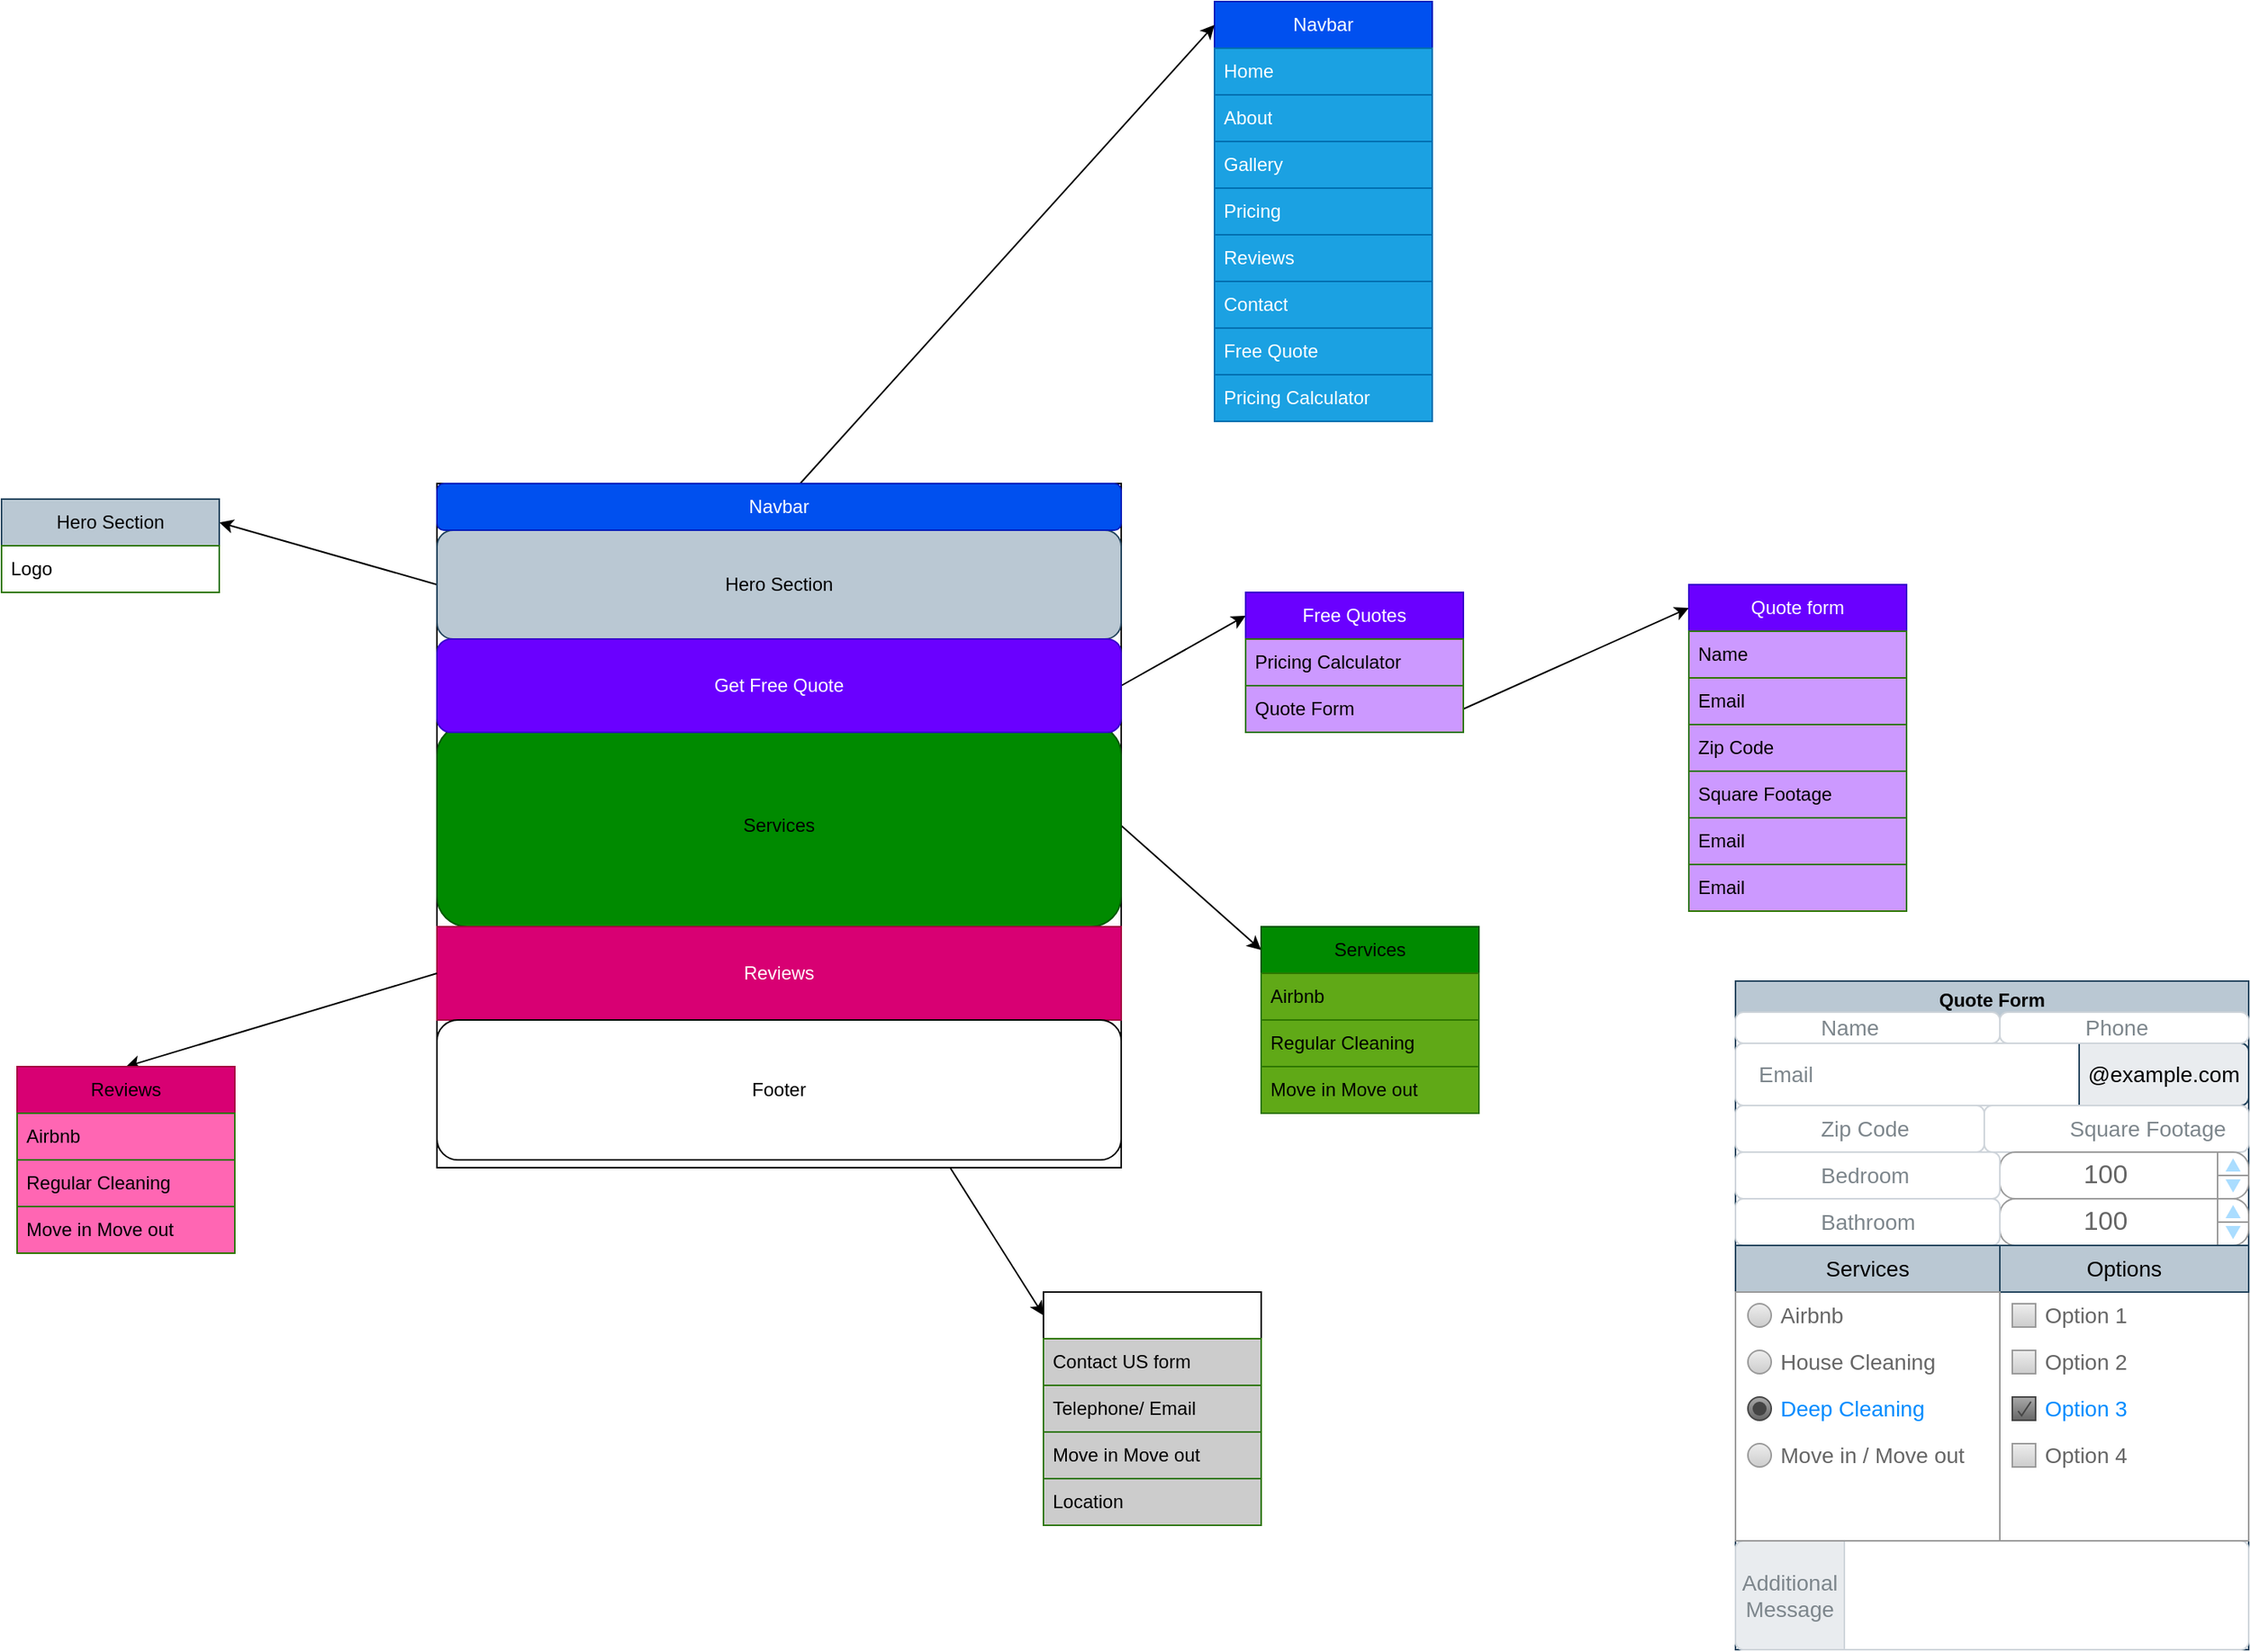 <mxfile>
    <diagram id="WHx28abhE0VBQKvrniMq" name="Main-frame">
        <mxGraphModel dx="632" dy="423" grid="1" gridSize="10" guides="1" tooltips="1" connect="1" arrows="1" fold="1" page="1" pageScale="1" pageWidth="2339" pageHeight="3300" math="0" shadow="0">
            <root>
                <mxCell id="0"/>
                <mxCell id="1" parent="0"/>
                <mxCell id="44" style="edgeStyle=none;html=1;exitX=0.75;exitY=1;exitDx=0;exitDy=0;entryX=0;entryY=0.25;entryDx=0;entryDy=0;fontColor=#FFFFFF;" edge="1" parent="1" source="2" target="39">
                    <mxGeometry relative="1" as="geometry"/>
                </mxCell>
                <mxCell id="2" value="" style="whiteSpace=wrap;html=1;aspect=fixed;" vertex="1" parent="1">
                    <mxGeometry x="975" y="890" width="440" height="440" as="geometry"/>
                </mxCell>
                <mxCell id="54" style="edgeStyle=none;html=1;exitX=0;exitY=0.5;exitDx=0;exitDy=0;entryX=1;entryY=0.25;entryDx=0;entryDy=0;fontColor=#FFFFFF;" edge="1" parent="1" source="5" target="50">
                    <mxGeometry relative="1" as="geometry"/>
                </mxCell>
                <mxCell id="5" value="&lt;font color=&quot;#000000&quot;&gt;Hero Section&lt;/font&gt;" style="rounded=1;whiteSpace=wrap;html=1;fillColor=#bac8d3;strokeColor=#23445d;" vertex="1" parent="1">
                    <mxGeometry x="975" y="920" width="440" height="70" as="geometry"/>
                </mxCell>
                <mxCell id="37" value="" style="edgeStyle=none;html=1;fontColor=#000000;entryX=0;entryY=0.25;entryDx=0;entryDy=0;exitX=1;exitY=0.5;exitDx=0;exitDy=0;" edge="1" parent="1" source="6" target="22">
                    <mxGeometry relative="1" as="geometry"/>
                </mxCell>
                <mxCell id="6" value="&lt;font color=&quot;#000000&quot;&gt;Services&lt;/font&gt;" style="rounded=1;whiteSpace=wrap;html=1;fillColor=#008a00;strokeColor=#005700;fontColor=#ffffff;" vertex="1" parent="1">
                    <mxGeometry x="975" y="1045" width="440" height="130" as="geometry"/>
                </mxCell>
                <mxCell id="7" value="Reviews" style="rounded=0;whiteSpace=wrap;html=1;fontColor=#ffffff;fillColor=#d80073;strokeColor=#A50040;" vertex="1" parent="1">
                    <mxGeometry x="975" y="1175" width="440" height="60" as="geometry"/>
                </mxCell>
                <mxCell id="49" style="edgeStyle=none;html=1;exitX=1;exitY=0.5;exitDx=0;exitDy=0;entryX=0;entryY=0.25;entryDx=0;entryDy=0;fontColor=#FFFFFF;" edge="1" parent="1" source="9" target="45">
                    <mxGeometry relative="1" as="geometry"/>
                </mxCell>
                <mxCell id="9" value="Get Free Quote" style="rounded=1;whiteSpace=wrap;html=1;fontColor=#ffffff;fillColor=#6a00ff;strokeColor=#3700CC;" vertex="1" parent="1">
                    <mxGeometry x="975" y="990" width="440" height="60" as="geometry"/>
                </mxCell>
                <mxCell id="10" value="Footer" style="rounded=1;whiteSpace=wrap;html=1;" vertex="1" parent="1">
                    <mxGeometry x="975" y="1235" width="440" height="90" as="geometry"/>
                </mxCell>
                <mxCell id="12" value="Navbar" style="swimlane;fontStyle=0;childLayout=stackLayout;horizontal=1;startSize=30;horizontalStack=0;resizeParent=1;resizeParentMax=0;resizeLast=0;collapsible=1;marginBottom=0;whiteSpace=wrap;html=1;fontColor=#ffffff;fillColor=#0050ef;strokeColor=#001DBC;" vertex="1" parent="1">
                    <mxGeometry x="1475" y="580" width="140" height="60" as="geometry"/>
                </mxCell>
                <mxCell id="13" value="Home" style="text;strokeColor=#006EAF;fillColor=#1ba1e2;align=left;verticalAlign=middle;spacingLeft=4;spacingRight=4;overflow=hidden;points=[[0,0.5],[1,0.5]];portConstraint=eastwest;rotatable=0;whiteSpace=wrap;html=1;fontColor=#ffffff;" vertex="1" parent="12">
                    <mxGeometry y="30" width="140" height="30" as="geometry"/>
                </mxCell>
                <mxCell id="15" value="Gallery" style="text;strokeColor=#006EAF;fillColor=#1ba1e2;align=left;verticalAlign=middle;spacingLeft=4;spacingRight=4;overflow=hidden;points=[[0,0.5],[1,0.5]];portConstraint=eastwest;rotatable=0;whiteSpace=wrap;html=1;fontColor=#ffffff;" vertex="1" parent="1">
                    <mxGeometry x="1475" y="670" width="140" height="30" as="geometry"/>
                </mxCell>
                <mxCell id="16" value="Pricing" style="text;strokeColor=#006EAF;fillColor=#1ba1e2;align=left;verticalAlign=middle;spacingLeft=4;spacingRight=4;overflow=hidden;points=[[0,0.5],[1,0.5]];portConstraint=eastwest;rotatable=0;whiteSpace=wrap;html=1;fontColor=#ffffff;" vertex="1" parent="1">
                    <mxGeometry x="1475" y="700" width="140" height="30" as="geometry"/>
                </mxCell>
                <mxCell id="17" value="Reviews" style="text;strokeColor=#006EAF;fillColor=#1ba1e2;align=left;verticalAlign=middle;spacingLeft=4;spacingRight=4;overflow=hidden;points=[[0,0.5],[1,0.5]];portConstraint=eastwest;rotatable=0;whiteSpace=wrap;html=1;fontColor=#ffffff;" vertex="1" parent="1">
                    <mxGeometry x="1475" y="730" width="140" height="30" as="geometry"/>
                </mxCell>
                <mxCell id="18" value="Contact" style="text;strokeColor=#006EAF;fillColor=#1ba1e2;align=left;verticalAlign=middle;spacingLeft=4;spacingRight=4;overflow=hidden;points=[[0,0.5],[1,0.5]];portConstraint=eastwest;rotatable=0;whiteSpace=wrap;html=1;fontColor=#ffffff;" vertex="1" parent="1">
                    <mxGeometry x="1475" y="760" width="140" height="30" as="geometry"/>
                </mxCell>
                <mxCell id="19" value="Free Quote" style="text;strokeColor=#006EAF;fillColor=#1ba1e2;align=left;verticalAlign=middle;spacingLeft=4;spacingRight=4;overflow=hidden;points=[[0,0.5],[1,0.5]];portConstraint=eastwest;rotatable=0;whiteSpace=wrap;html=1;fontColor=#ffffff;" vertex="1" parent="1">
                    <mxGeometry x="1475" y="790" width="140" height="30" as="geometry"/>
                </mxCell>
                <mxCell id="14" value="About" style="text;strokeColor=#006EAF;fillColor=#1ba1e2;align=left;verticalAlign=middle;spacingLeft=4;spacingRight=4;overflow=hidden;points=[[0,0.5],[1,0.5]];portConstraint=eastwest;rotatable=0;whiteSpace=wrap;html=1;fontColor=#ffffff;" vertex="1" parent="1">
                    <mxGeometry x="1475" y="640" width="140" height="30" as="geometry"/>
                </mxCell>
                <mxCell id="20" value="Pricing Calculator" style="text;strokeColor=#006EAF;fillColor=#1ba1e2;align=left;verticalAlign=middle;spacingLeft=4;spacingRight=4;overflow=hidden;points=[[0,0.5],[1,0.5]];portConstraint=eastwest;rotatable=0;whiteSpace=wrap;html=1;fontColor=#ffffff;" vertex="1" parent="1">
                    <mxGeometry x="1475" y="820" width="140" height="30" as="geometry"/>
                </mxCell>
                <mxCell id="22" value="&lt;font color=&quot;#000000&quot;&gt;Services&lt;/font&gt;" style="swimlane;fontStyle=0;childLayout=stackLayout;horizontal=1;startSize=30;horizontalStack=0;resizeParent=1;resizeParentMax=0;resizeLast=0;collapsible=1;marginBottom=0;whiteSpace=wrap;html=1;fontColor=#ffffff;fillColor=#008a00;strokeColor=#005700;" vertex="1" parent="1">
                    <mxGeometry x="1505" y="1175" width="140" height="60" as="geometry"/>
                </mxCell>
                <mxCell id="23" value="&lt;font color=&quot;#000000&quot;&gt;Airbnb&lt;/font&gt;" style="text;strokeColor=#2D7600;fillColor=#60a917;align=left;verticalAlign=middle;spacingLeft=4;spacingRight=4;overflow=hidden;points=[[0,0.5],[1,0.5]];portConstraint=eastwest;rotatable=0;whiteSpace=wrap;html=1;fontColor=#ffffff;" vertex="1" parent="22">
                    <mxGeometry y="30" width="140" height="30" as="geometry"/>
                </mxCell>
                <mxCell id="24" value="&lt;font color=&quot;#000000&quot;&gt;Move in Move out&lt;/font&gt;" style="text;strokeColor=#2D7600;fillColor=#60a917;align=left;verticalAlign=middle;spacingLeft=4;spacingRight=4;overflow=hidden;points=[[0,0.5],[1,0.5]];portConstraint=eastwest;rotatable=0;whiteSpace=wrap;html=1;fontColor=#ffffff;" vertex="1" parent="1">
                    <mxGeometry x="1505" y="1265" width="140" height="30" as="geometry"/>
                </mxCell>
                <mxCell id="29" value="&lt;font color=&quot;#000000&quot;&gt;Regular Cleaning&lt;/font&gt;" style="text;strokeColor=#2D7600;fillColor=#60a917;align=left;verticalAlign=middle;spacingLeft=4;spacingRight=4;overflow=hidden;points=[[0,0.5],[1,0.5]];portConstraint=eastwest;rotatable=0;whiteSpace=wrap;html=1;fontColor=#ffffff;" vertex="1" parent="1">
                    <mxGeometry x="1505" y="1235" width="140" height="30" as="geometry"/>
                </mxCell>
                <mxCell id="38" style="edgeStyle=none;html=1;entryX=0.5;entryY=0;entryDx=0;entryDy=0;fontColor=#000000;exitX=0;exitY=0.5;exitDx=0;exitDy=0;" edge="1" parent="1" source="7" target="31">
                    <mxGeometry relative="1" as="geometry">
                        <mxPoint x="875" y="1200" as="sourcePoint"/>
                    </mxGeometry>
                </mxCell>
                <mxCell id="31" value="&lt;font color=&quot;#000000&quot;&gt;Reviews&lt;/font&gt;" style="swimlane;fontStyle=0;childLayout=stackLayout;horizontal=1;startSize=30;horizontalStack=0;resizeParent=1;resizeParentMax=0;resizeLast=0;collapsible=1;marginBottom=0;whiteSpace=wrap;html=1;fontColor=#ffffff;fillColor=#d80073;strokeColor=#A50040;" vertex="1" parent="1">
                    <mxGeometry x="705" y="1265" width="140" height="60" as="geometry"/>
                </mxCell>
                <mxCell id="32" value="&lt;font color=&quot;#000000&quot;&gt;Airbnb&lt;/font&gt;" style="text;strokeColor=#2D7600;fillColor=#FF66B3;align=left;verticalAlign=middle;spacingLeft=4;spacingRight=4;overflow=hidden;points=[[0,0.5],[1,0.5]];portConstraint=eastwest;rotatable=0;whiteSpace=wrap;html=1;fontColor=#ffffff;" vertex="1" parent="31">
                    <mxGeometry y="30" width="140" height="30" as="geometry"/>
                </mxCell>
                <mxCell id="33" value="&lt;font color=&quot;#000000&quot;&gt;Move in Move out&lt;/font&gt;" style="text;strokeColor=#2D7600;fillColor=#FF66B3;align=left;verticalAlign=middle;spacingLeft=4;spacingRight=4;overflow=hidden;points=[[0,0.5],[1,0.5]];portConstraint=eastwest;rotatable=0;whiteSpace=wrap;html=1;fontColor=#ffffff;" vertex="1" parent="1">
                    <mxGeometry x="705" y="1355" width="140" height="30" as="geometry"/>
                </mxCell>
                <mxCell id="34" value="&lt;font color=&quot;#000000&quot;&gt;Regular Cleaning&lt;/font&gt;" style="text;strokeColor=#2D7600;fillColor=#FF66B3;align=left;verticalAlign=middle;spacingLeft=4;spacingRight=4;overflow=hidden;points=[[0,0.5],[1,0.5]];portConstraint=eastwest;rotatable=0;whiteSpace=wrap;html=1;fontColor=#ffffff;" vertex="1" parent="1">
                    <mxGeometry x="705" y="1325" width="140" height="30" as="geometry"/>
                </mxCell>
                <mxCell id="36" value="" style="edgeStyle=none;html=1;fontColor=#000000;entryX=0;entryY=0.25;entryDx=0;entryDy=0;" edge="1" parent="1" source="35" target="12">
                    <mxGeometry relative="1" as="geometry"/>
                </mxCell>
                <mxCell id="35" value="Navbar" style="rounded=1;whiteSpace=wrap;html=1;fontColor=#ffffff;fillColor=#0050ef;strokeColor=#001DBC;" vertex="1" parent="1">
                    <mxGeometry x="975" y="890" width="440" height="30" as="geometry"/>
                </mxCell>
                <mxCell id="39" value="&lt;font color=&quot;#ffffff&quot;&gt;Footer&lt;/font&gt;" style="swimlane;fontStyle=0;childLayout=stackLayout;horizontal=1;startSize=30;horizontalStack=0;resizeParent=1;resizeParentMax=0;resizeLast=0;collapsible=1;marginBottom=0;whiteSpace=wrap;html=1;" vertex="1" parent="1">
                    <mxGeometry x="1365" y="1410" width="140" height="60" as="geometry"/>
                </mxCell>
                <mxCell id="40" value="&lt;font color=&quot;#000000&quot;&gt;Contact US form&lt;/font&gt;" style="text;strokeColor=#2D7600;fillColor=#CCCCCC;align=left;verticalAlign=middle;spacingLeft=4;spacingRight=4;overflow=hidden;points=[[0,0.5],[1,0.5]];portConstraint=eastwest;rotatable=0;whiteSpace=wrap;html=1;fontColor=#ffffff;" vertex="1" parent="39">
                    <mxGeometry y="30" width="140" height="30" as="geometry"/>
                </mxCell>
                <mxCell id="41" value="&lt;font color=&quot;#000000&quot;&gt;Move in Move out&lt;/font&gt;" style="text;strokeColor=#2D7600;fillColor=#CCCCCC;align=left;verticalAlign=middle;spacingLeft=4;spacingRight=4;overflow=hidden;points=[[0,0.5],[1,0.5]];portConstraint=eastwest;rotatable=0;whiteSpace=wrap;html=1;fontColor=#ffffff;" vertex="1" parent="1">
                    <mxGeometry x="1365" y="1500" width="140" height="30" as="geometry"/>
                </mxCell>
                <mxCell id="42" value="&lt;font color=&quot;#000000&quot;&gt;Telephone/ Email&lt;/font&gt;" style="text;strokeColor=#2D7600;fillColor=#CCCCCC;align=left;verticalAlign=middle;spacingLeft=4;spacingRight=4;overflow=hidden;points=[[0,0.5],[1,0.5]];portConstraint=eastwest;rotatable=0;whiteSpace=wrap;html=1;fontColor=#ffffff;" vertex="1" parent="1">
                    <mxGeometry x="1365" y="1470" width="140" height="30" as="geometry"/>
                </mxCell>
                <mxCell id="43" value="&lt;font color=&quot;#000000&quot;&gt;Location&lt;/font&gt;" style="text;strokeColor=#2D7600;fillColor=#CCCCCC;align=left;verticalAlign=middle;spacingLeft=4;spacingRight=4;overflow=hidden;points=[[0,0.5],[1,0.5]];portConstraint=eastwest;rotatable=0;whiteSpace=wrap;html=1;fontColor=#ffffff;" vertex="1" parent="1">
                    <mxGeometry x="1365" y="1530" width="140" height="30" as="geometry"/>
                </mxCell>
                <mxCell id="45" value="Free Quotes" style="swimlane;fontStyle=0;childLayout=stackLayout;horizontal=1;startSize=30;horizontalStack=0;resizeParent=1;resizeParentMax=0;resizeLast=0;collapsible=1;marginBottom=0;whiteSpace=wrap;html=1;fontColor=#ffffff;fillColor=#6a00ff;strokeColor=#3700CC;" vertex="1" parent="1">
                    <mxGeometry x="1495" y="960" width="140" height="60" as="geometry"/>
                </mxCell>
                <mxCell id="46" value="&lt;font color=&quot;#000000&quot;&gt;Pricing Calculator&lt;/font&gt;" style="text;strokeColor=#2D7600;fillColor=#CC99FF;align=left;verticalAlign=middle;spacingLeft=4;spacingRight=4;overflow=hidden;points=[[0,0.5],[1,0.5]];portConstraint=eastwest;rotatable=0;whiteSpace=wrap;html=1;fontColor=#ffffff;" vertex="1" parent="45">
                    <mxGeometry y="30" width="140" height="30" as="geometry"/>
                </mxCell>
                <mxCell id="62" style="edgeStyle=none;html=1;exitX=1;exitY=0.5;exitDx=0;exitDy=0;entryX=0;entryY=0.25;entryDx=0;entryDy=0;fontColor=#FFFFFF;" edge="1" parent="1" source="48" target="59">
                    <mxGeometry relative="1" as="geometry"/>
                </mxCell>
                <mxCell id="48" value="&lt;font color=&quot;#000000&quot;&gt;Quote Form&lt;/font&gt;" style="text;strokeColor=#2D7600;fillColor=#CC99FF;align=left;verticalAlign=middle;spacingLeft=4;spacingRight=4;overflow=hidden;points=[[0,0.5],[1,0.5]];portConstraint=eastwest;rotatable=0;whiteSpace=wrap;html=1;fontColor=#ffffff;" vertex="1" parent="1">
                    <mxGeometry x="1495" y="1020" width="140" height="30" as="geometry"/>
                </mxCell>
                <mxCell id="50" value="&lt;font color=&quot;#000000&quot;&gt;Hero Section&lt;/font&gt;" style="swimlane;fontStyle=0;childLayout=stackLayout;horizontal=1;startSize=30;horizontalStack=0;resizeParent=1;resizeParentMax=0;resizeLast=0;collapsible=1;marginBottom=0;whiteSpace=wrap;html=1;fillColor=#bac8d3;strokeColor=#23445d;" vertex="1" parent="1">
                    <mxGeometry x="695" y="900" width="140" height="60" as="geometry"/>
                </mxCell>
                <mxCell id="51" value="&lt;font color=&quot;#000000&quot;&gt;Logo&lt;/font&gt;" style="text;strokeColor=#2D7600;fillColor=#FFFFFF;align=left;verticalAlign=middle;spacingLeft=4;spacingRight=4;overflow=hidden;points=[[0,0.5],[1,0.5]];portConstraint=eastwest;rotatable=0;whiteSpace=wrap;html=1;fontColor=#ffffff;" vertex="1" parent="50">
                    <mxGeometry y="30" width="140" height="30" as="geometry"/>
                </mxCell>
                <mxCell id="59" value="Quote form" style="swimlane;fontStyle=0;childLayout=stackLayout;horizontal=1;startSize=30;horizontalStack=0;resizeParent=1;resizeParentMax=0;resizeLast=0;collapsible=1;marginBottom=0;whiteSpace=wrap;html=1;fontColor=#ffffff;fillColor=#6a00ff;strokeColor=#3700CC;" vertex="1" parent="1">
                    <mxGeometry x="1780" y="955" width="140" height="60" as="geometry"/>
                </mxCell>
                <mxCell id="60" value="&lt;font color=&quot;#000000&quot;&gt;Name&lt;/font&gt;" style="text;strokeColor=#2D7600;fillColor=#CC99FF;align=left;verticalAlign=middle;spacingLeft=4;spacingRight=4;overflow=hidden;points=[[0,0.5],[1,0.5]];portConstraint=eastwest;rotatable=0;whiteSpace=wrap;html=1;fontColor=#ffffff;" vertex="1" parent="59">
                    <mxGeometry y="30" width="140" height="30" as="geometry"/>
                </mxCell>
                <mxCell id="61" value="&lt;font color=&quot;#000000&quot;&gt;Email&lt;/font&gt;" style="text;strokeColor=#2D7600;fillColor=#CC99FF;align=left;verticalAlign=middle;spacingLeft=4;spacingRight=4;overflow=hidden;points=[[0,0.5],[1,0.5]];portConstraint=eastwest;rotatable=0;whiteSpace=wrap;html=1;fontColor=#ffffff;" vertex="1" parent="1">
                    <mxGeometry x="1780" y="1015" width="140" height="30" as="geometry"/>
                </mxCell>
                <mxCell id="63" value="&lt;font color=&quot;#000000&quot;&gt;Zip Code&lt;/font&gt;" style="text;strokeColor=#2D7600;fillColor=#CC99FF;align=left;verticalAlign=middle;spacingLeft=4;spacingRight=4;overflow=hidden;points=[[0,0.5],[1,0.5]];portConstraint=eastwest;rotatable=0;whiteSpace=wrap;html=1;fontColor=#ffffff;" vertex="1" parent="1">
                    <mxGeometry x="1780" y="1045" width="140" height="30" as="geometry"/>
                </mxCell>
                <mxCell id="64" value="&lt;font color=&quot;#000000&quot;&gt;Square Footage&lt;/font&gt;" style="text;strokeColor=#2D7600;fillColor=#CC99FF;align=left;verticalAlign=middle;spacingLeft=4;spacingRight=4;overflow=hidden;points=[[0,0.5],[1,0.5]];portConstraint=eastwest;rotatable=0;whiteSpace=wrap;html=1;fontColor=#ffffff;" vertex="1" parent="1">
                    <mxGeometry x="1780" y="1075" width="140" height="30" as="geometry"/>
                </mxCell>
                <mxCell id="65" value="&lt;font color=&quot;#000000&quot;&gt;Email&lt;/font&gt;" style="text;strokeColor=#2D7600;fillColor=#CC99FF;align=left;verticalAlign=middle;spacingLeft=4;spacingRight=4;overflow=hidden;points=[[0,0.5],[1,0.5]];portConstraint=eastwest;rotatable=0;whiteSpace=wrap;html=1;fontColor=#ffffff;" vertex="1" parent="1">
                    <mxGeometry x="1780" y="1105" width="140" height="30" as="geometry"/>
                </mxCell>
                <mxCell id="66" value="&lt;font color=&quot;#000000&quot;&gt;Email&lt;/font&gt;" style="text;strokeColor=#2D7600;fillColor=#CC99FF;align=left;verticalAlign=middle;spacingLeft=4;spacingRight=4;overflow=hidden;points=[[0,0.5],[1,0.5]];portConstraint=eastwest;rotatable=0;whiteSpace=wrap;html=1;fontColor=#ffffff;" vertex="1" parent="1">
                    <mxGeometry x="1780" y="1135" width="140" height="30" as="geometry"/>
                </mxCell>
                <mxCell id="67" value="Quote Form" style="swimlane;fillColor=#bac8d3;strokeColor=#23445d;glass=0;shadow=0;fillStyle=auto;fontColor=#000000;" vertex="1" parent="1">
                    <mxGeometry x="1810" y="1210" width="330" height="430" as="geometry"/>
                </mxCell>
                <mxCell id="69" value="Name" style="html=1;shadow=0;dashed=0;shape=mxgraph.bootstrap.rrect;rSize=5;strokeColor=#CED4DA;html=1;whiteSpace=wrap;fillColor=#FFFFFF;fontColor=#7D868C;align=left;spacing=15;spacingLeft=40;fontSize=14;" vertex="1" parent="67">
                    <mxGeometry y="20" width="170" height="20" as="geometry"/>
                </mxCell>
                <mxCell id="71" value="Email" style="html=1;shadow=0;dashed=0;shape=mxgraph.bootstrap.rrect;rSize=5;strokeColor=#CED4DA;html=1;whiteSpace=wrap;fillColor=#FFFFFF;fontColor=#7D868C;align=left;spacingLeft=0;spacing=15;fontSize=14;" vertex="1" parent="67">
                    <mxGeometry y="40" width="280" height="40" as="geometry"/>
                </mxCell>
                <mxCell id="72" value="@example.com" style="html=1;shadow=0;dashed=0;shape=mxgraph.bootstrap.rightButton;strokeColor=inherit;gradientColor=inherit;fontColor=inherit;fillColor=#E9ECEF;rSize=5;perimeter=none;whiteSpace=wrap;resizeHeight=1;fontSize=14;" vertex="1" parent="67">
                    <mxGeometry x="1" width="109" height="40" relative="1" as="geometry">
                        <mxPoint x="-109" y="40" as="offset"/>
                    </mxGeometry>
                </mxCell>
                <mxCell id="81" value="Zip Code" style="html=1;shadow=0;dashed=0;shape=mxgraph.bootstrap.rrect;rSize=5;strokeColor=#CED4DA;html=1;whiteSpace=wrap;fillColor=#FFFFFF;fontColor=#7D868C;align=left;spacing=15;spacingLeft=40;fontSize=14;" vertex="1" parent="67">
                    <mxGeometry y="80" width="160" height="30" as="geometry"/>
                </mxCell>
                <mxCell id="87" value="Square Footage" style="html=1;shadow=0;dashed=0;shape=mxgraph.bootstrap.rrect;rSize=5;strokeColor=#CED4DA;html=1;whiteSpace=wrap;fillColor=#FFFFFF;fontColor=#7D868C;align=left;spacing=15;spacingLeft=40;fontSize=14;" vertex="1" parent="67">
                    <mxGeometry x="160" y="80" width="170" height="30" as="geometry"/>
                </mxCell>
                <mxCell id="88" value="Phone" style="html=1;shadow=0;dashed=0;shape=mxgraph.bootstrap.rrect;rSize=5;strokeColor=#CED4DA;html=1;whiteSpace=wrap;fillColor=#FFFFFF;fontColor=#7D868C;align=left;spacing=15;spacingLeft=40;fontSize=14;" vertex="1" parent="67">
                    <mxGeometry x="170" y="20" width="160" height="20" as="geometry"/>
                </mxCell>
                <mxCell id="79" value="" style="html=1;shadow=0;dashed=0;shape=mxgraph.bootstrap.rrect;rSize=5;strokeColor=#CED4DA;html=1;whiteSpace=wrap;fillColor=#FFFFFF;fontColor=#7D868C;align=left;spacing=15;spacingLeft=40;fontSize=14;" vertex="1" parent="67">
                    <mxGeometry y="360" width="330" height="70" as="geometry"/>
                </mxCell>
                <mxCell id="80" value="Additional Message" style="html=1;shadow=0;dashed=0;shape=mxgraph.bootstrap.leftButton;strokeColor=inherit;gradientColor=inherit;fontColor=inherit;fillColor=#E9ECEF;rSize=5;perimeter=none;whiteSpace=wrap;resizeHeight=1;fontSize=14;" vertex="1" parent="79">
                    <mxGeometry width="70" height="70" as="geometry"/>
                </mxCell>
                <mxCell id="89" value="" style="strokeWidth=1;shadow=0;dashed=0;align=center;html=1;shape=mxgraph.mockup.forms.rrect;rSize=0;strokeColor=#999999;fillColor=#ffffff;recursiveResize=0;fontColor=#000000;" vertex="1" parent="67">
                    <mxGeometry x="170" y="200" width="160" height="160" as="geometry"/>
                </mxCell>
                <mxCell id="90" value="&lt;font style=&quot;font-size: 14px;&quot;&gt;Option 1&lt;/font&gt;" style="strokeWidth=1;shadow=0;dashed=0;align=center;html=1;shape=mxgraph.mockup.forms.rrect;rSize=0;fillColor=#eeeeee;strokeColor=#999999;gradientColor=#cccccc;align=left;spacingLeft=4;fontSize=17;fontColor=#666666;labelPosition=right;" vertex="1" parent="89">
                    <mxGeometry x="8" y="7.5" width="15" height="15" as="geometry"/>
                </mxCell>
                <mxCell id="91" value="&lt;font style=&quot;font-size: 14px;&quot;&gt;Option 2&lt;/font&gt;" style="strokeWidth=1;shadow=0;dashed=0;align=center;html=1;shape=mxgraph.mockup.forms.rrect;rSize=0;fillColor=#eeeeee;strokeColor=#999999;gradientColor=#cccccc;align=left;spacingLeft=4;fontSize=17;fontColor=#666666;labelPosition=right;" vertex="1" parent="89">
                    <mxGeometry x="8" y="37.5" width="15" height="15" as="geometry"/>
                </mxCell>
                <mxCell id="92" value="&lt;font style=&quot;font-size: 14px;&quot;&gt;Option 3&lt;/font&gt;" style="strokeWidth=1;shadow=0;dashed=0;align=center;html=1;shape=mxgraph.mockup.forms.checkbox;rSize=0;resizable=0;fillColor=#aaaaaa;strokeColor=#444444;gradientColor=#666666;align=left;spacingLeft=4;fontSize=17;fontColor=#008cff;labelPosition=right;" vertex="1" parent="89">
                    <mxGeometry x="8" y="67.5" width="15" height="15" as="geometry"/>
                </mxCell>
                <mxCell id="93" value="&lt;font style=&quot;font-size: 14px;&quot;&gt;Option 4&lt;/font&gt;" style="strokeWidth=1;shadow=0;dashed=0;align=center;html=1;shape=mxgraph.mockup.forms.rrect;rSize=0;fillColor=#eeeeee;strokeColor=#999999;gradientColor=#cccccc;align=left;spacingLeft=4;fontSize=17;fontColor=#666666;labelPosition=right;" vertex="1" parent="89">
                    <mxGeometry x="8" y="97.5" width="15" height="15" as="geometry"/>
                </mxCell>
                <mxCell id="98" value="&lt;table cellpadding=&quot;0&quot; cellspacing=&quot;0&quot; style=&quot;width:100%;height:100%;&quot;&gt;&lt;tr&gt;&lt;td style=&quot;width:85%&quot;&gt;100&lt;/td&gt;&lt;td style=&quot;width:15%&quot;&gt;&lt;/td&gt;&lt;/tr&gt;&lt;/table&gt;" style="strokeWidth=1;shadow=0;dashed=0;align=center;html=1;shape=mxgraph.mockup.forms.spinner;strokeColor=#999999;spinLayout=right;spinStyle=normal;adjStyle=triangle;fillColor=#aaddff;fontSize=17;fontColor=#666666;mainText=;html=1;overflow=fill;" vertex="1" parent="67">
                    <mxGeometry x="170" y="110" width="160" height="30" as="geometry"/>
                </mxCell>
                <mxCell id="99" value="&lt;table cellpadding=&quot;0&quot; cellspacing=&quot;0&quot; style=&quot;width:100%;height:100%;&quot;&gt;&lt;tr&gt;&lt;td style=&quot;width:85%&quot;&gt;100&lt;/td&gt;&lt;td style=&quot;width:15%&quot;&gt;&lt;/td&gt;&lt;/tr&gt;&lt;/table&gt;" style="strokeWidth=1;shadow=0;dashed=0;align=center;html=1;shape=mxgraph.mockup.forms.spinner;strokeColor=#999999;spinLayout=right;spinStyle=normal;adjStyle=triangle;fillColor=#aaddff;fontSize=17;fontColor=#666666;mainText=;html=1;overflow=fill;" vertex="1" parent="67">
                    <mxGeometry x="170" y="140" width="160" height="30" as="geometry"/>
                </mxCell>
                <mxCell id="100" value="Bedroom" style="html=1;shadow=0;dashed=0;shape=mxgraph.bootstrap.rrect;rSize=5;strokeColor=#CED4DA;html=1;whiteSpace=wrap;fillColor=#FFFFFF;fontColor=#7D868C;align=left;spacing=15;spacingLeft=40;fontSize=14;" vertex="1" parent="67">
                    <mxGeometry y="110" width="170" height="30" as="geometry"/>
                </mxCell>
                <mxCell id="101" value="Bathroom" style="html=1;shadow=0;dashed=0;shape=mxgraph.bootstrap.rrect;rSize=5;strokeColor=#CED4DA;html=1;whiteSpace=wrap;fillColor=#FFFFFF;fontColor=#7D868C;align=left;spacing=15;spacingLeft=40;fontSize=14;" vertex="1" parent="67">
                    <mxGeometry y="140" width="170" height="30" as="geometry"/>
                </mxCell>
                <mxCell id="109" value="&lt;font color=&quot;#000000&quot;&gt;Services&lt;/font&gt;" style="text;html=1;strokeColor=#23445d;fillColor=#bac8d3;align=center;verticalAlign=middle;whiteSpace=wrap;rounded=0;fontSize=14;" vertex="1" parent="67">
                    <mxGeometry y="170" width="170" height="30" as="geometry"/>
                </mxCell>
                <mxCell id="129" value="&lt;font color=&quot;#000000&quot;&gt;Options&lt;/font&gt;" style="text;html=1;strokeColor=#23445d;fillColor=#bac8d3;align=center;verticalAlign=middle;whiteSpace=wrap;rounded=0;fontSize=14;" vertex="1" parent="67">
                    <mxGeometry x="170" y="170" width="160" height="30" as="geometry"/>
                </mxCell>
                <mxCell id="131" value="" style="strokeWidth=1;shadow=0;dashed=0;align=center;html=1;shape=mxgraph.mockup.forms.rrect;rSize=0;strokeColor=#999999;fillColor=#ffffff;recursiveResize=0;glass=0;fillStyle=auto;fontSize=14;fontColor=#000000;" vertex="1" parent="67">
                    <mxGeometry y="200" width="170" height="160" as="geometry"/>
                </mxCell>
                <mxCell id="132" value="&lt;font style=&quot;font-size: 14px;&quot;&gt;Airbnb&lt;/font&gt;" style="shape=ellipse;rSize=0;fillColor=#eeeeee;strokeColor=#999999;gradientColor=#cccccc;html=1;align=left;spacingLeft=4;fontSize=17;fontColor=#666666;labelPosition=right;shadow=0;glass=0;fillStyle=auto;" vertex="1" parent="131">
                    <mxGeometry x="8" y="7.5" width="15" height="15" as="geometry"/>
                </mxCell>
                <mxCell id="133" value="&lt;font style=&quot;font-size: 14px;&quot;&gt;House Cleaning&lt;/font&gt;" style="shape=ellipse;rSize=0;fillColor=#eeeeee;strokeColor=#999999;gradientColor=#cccccc;html=1;align=left;spacingLeft=4;fontSize=17;fontColor=#666666;labelPosition=right;shadow=0;glass=0;fillStyle=auto;" vertex="1" parent="131">
                    <mxGeometry x="8" y="37.5" width="15" height="15" as="geometry"/>
                </mxCell>
                <mxCell id="134" value="&lt;span style=&quot;font-size: 14px;&quot;&gt;Deep Cleaning&lt;/span&gt;" style="shape=ellipse;rSize=0;fillColor=#aaaaaa;strokeColor=#444444;gradientColor=#666666;html=1;align=left;spacingLeft=4;fontSize=17;fontColor=#008cff;labelPosition=right;shadow=0;glass=0;fillStyle=auto;" vertex="1" parent="131">
                    <mxGeometry x="8" y="67.5" width="15" height="15" as="geometry"/>
                </mxCell>
                <mxCell id="135" value="" style="shape=ellipse;fillColor=#444444;strokeColor=none;html=1;shadow=0;glass=0;fillStyle=auto;fontSize=14;fontColor=#000000;" vertex="1" parent="134">
                    <mxGeometry x="3" y="3" width="9" height="9" as="geometry"/>
                </mxCell>
                <mxCell id="136" value="&lt;font style=&quot;font-size: 14px;&quot;&gt;Move in / Move out&lt;/font&gt;" style="shape=ellipse;rSize=0;fillColor=#eeeeee;strokeColor=#999999;gradientColor=#cccccc;html=1;align=left;spacingLeft=4;fontSize=17;fontColor=#666666;labelPosition=right;shadow=0;glass=0;fillStyle=auto;" vertex="1" parent="131">
                    <mxGeometry x="8" y="97.5" width="15" height="15" as="geometry"/>
                </mxCell>
            </root>
        </mxGraphModel>
    </diagram>
</mxfile>